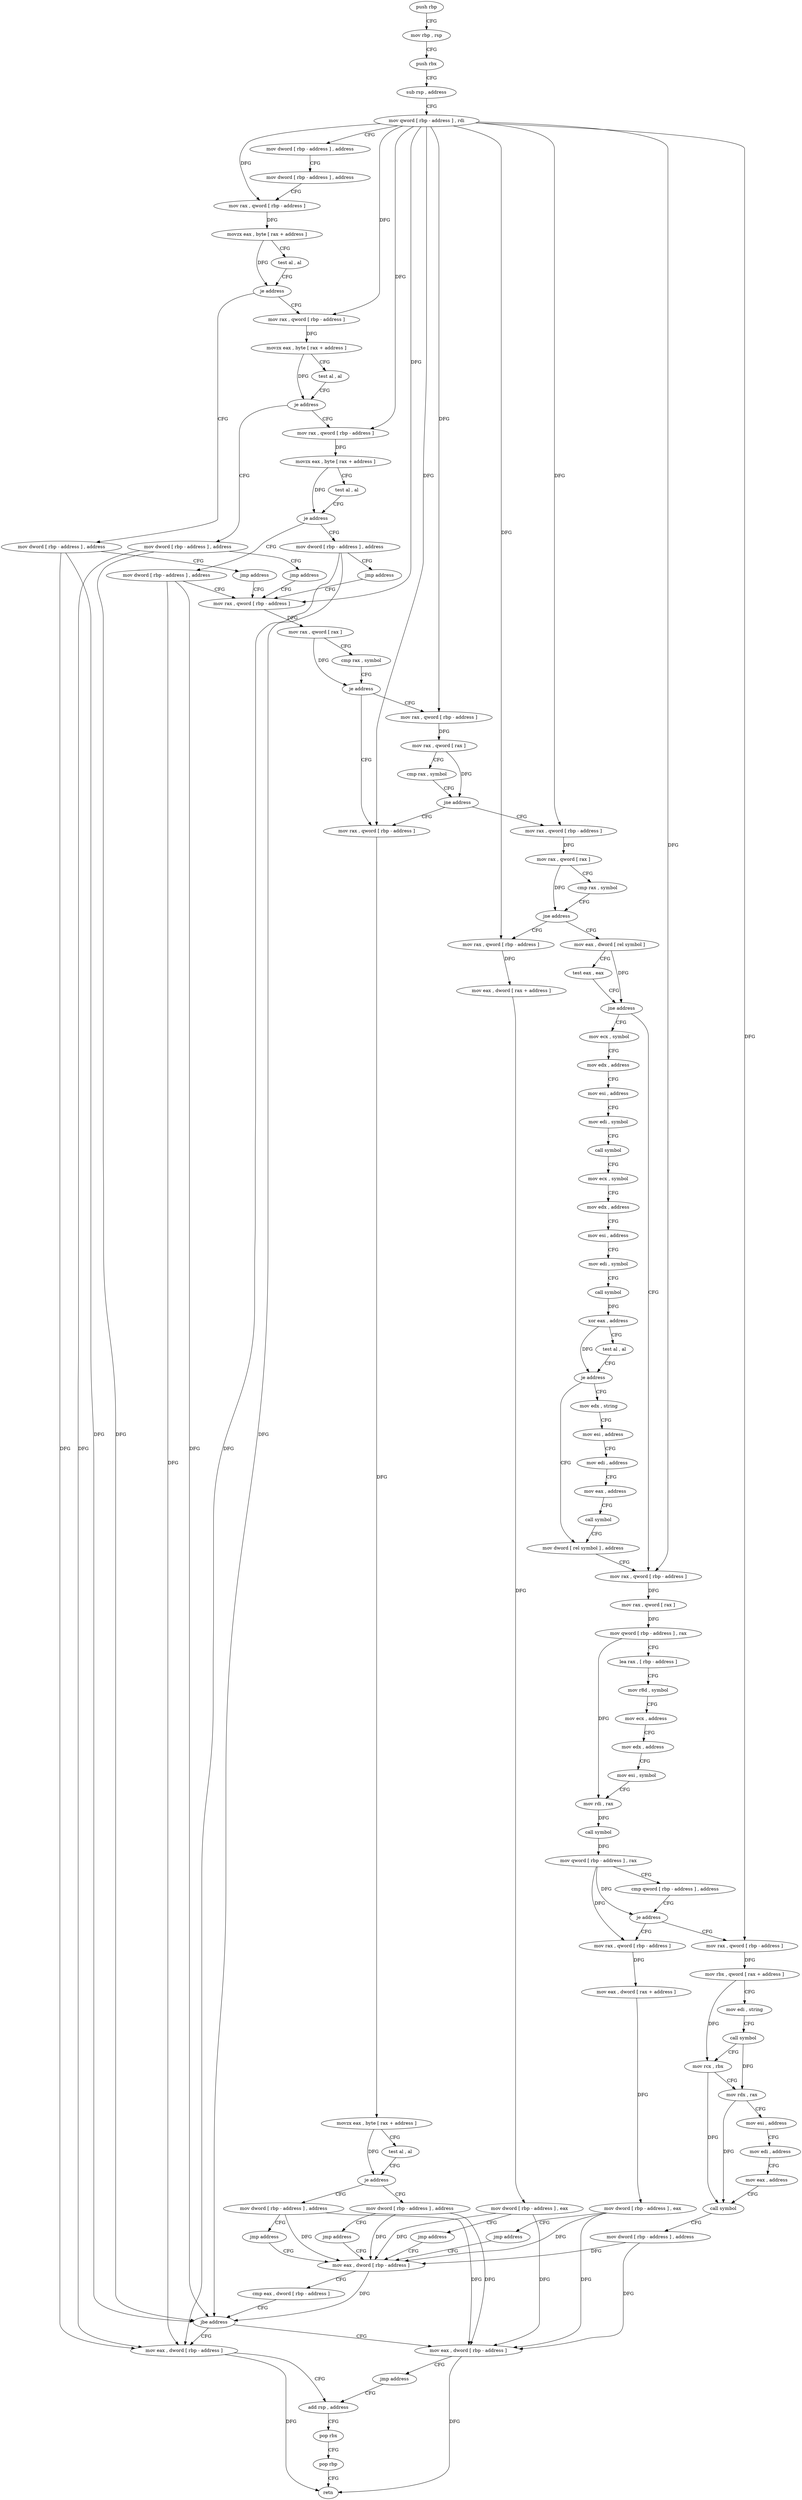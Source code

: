 digraph "func" {
"4231175" [label = "push rbp" ]
"4231176" [label = "mov rbp , rsp" ]
"4231179" [label = "push rbx" ]
"4231180" [label = "sub rsp , address" ]
"4231184" [label = "mov qword [ rbp - address ] , rdi" ]
"4231188" [label = "mov dword [ rbp - address ] , address" ]
"4231195" [label = "mov dword [ rbp - address ] , address" ]
"4231202" [label = "mov rax , qword [ rbp - address ]" ]
"4231206" [label = "movzx eax , byte [ rax + address ]" ]
"4231210" [label = "test al , al" ]
"4231212" [label = "je address" ]
"4231223" [label = "mov rax , qword [ rbp - address ]" ]
"4231214" [label = "mov dword [ rbp - address ] , address" ]
"4231227" [label = "movzx eax , byte [ rax + address ]" ]
"4231231" [label = "test al , al" ]
"4231233" [label = "je address" ]
"4231244" [label = "mov rax , qword [ rbp - address ]" ]
"4231235" [label = "mov dword [ rbp - address ] , address" ]
"4231221" [label = "jmp address" ]
"4231272" [label = "mov rax , qword [ rbp - address ]" ]
"4231248" [label = "movzx eax , byte [ rax + address ]" ]
"4231252" [label = "test al , al" ]
"4231254" [label = "je address" ]
"4231265" [label = "mov dword [ rbp - address ] , address" ]
"4231256" [label = "mov dword [ rbp - address ] , address" ]
"4231242" [label = "jmp address" ]
"4231276" [label = "mov rax , qword [ rax ]" ]
"4231279" [label = "cmp rax , symbol" ]
"4231285" [label = "je address" ]
"4231302" [label = "mov rax , qword [ rbp - address ]" ]
"4231287" [label = "mov rax , qword [ rbp - address ]" ]
"4231263" [label = "jmp address" ]
"4231306" [label = "movzx eax , byte [ rax + address ]" ]
"4231310" [label = "test al , al" ]
"4231312" [label = "je address" ]
"4231326" [label = "mov dword [ rbp - address ] , address" ]
"4231314" [label = "mov dword [ rbp - address ] , address" ]
"4231291" [label = "mov rax , qword [ rax ]" ]
"4231294" [label = "cmp rax , symbol" ]
"4231300" [label = "jne address" ]
"4231338" [label = "mov rax , qword [ rbp - address ]" ]
"4231333" [label = "jmp address" ]
"4231588" [label = "mov eax , dword [ rbp - address ]" ]
"4231321" [label = "jmp address" ]
"4231342" [label = "mov rax , qword [ rax ]" ]
"4231345" [label = "cmp rax , symbol" ]
"4231351" [label = "jne address" ]
"4231368" [label = "mov eax , dword [ rel symbol ]" ]
"4231353" [label = "mov rax , qword [ rbp - address ]" ]
"4231591" [label = "cmp eax , dword [ rbp - address ]" ]
"4231594" [label = "jbe address" ]
"4231601" [label = "mov eax , dword [ rbp - address ]" ]
"4231596" [label = "mov eax , dword [ rbp - address ]" ]
"4231374" [label = "test eax , eax" ]
"4231376" [label = "jne address" ]
"4231470" [label = "mov rax , qword [ rbp - address ]" ]
"4231378" [label = "mov ecx , symbol" ]
"4231357" [label = "mov eax , dword [ rax + address ]" ]
"4231360" [label = "mov dword [ rbp - address ] , eax" ]
"4231363" [label = "jmp address" ]
"4231604" [label = "add rsp , address" ]
"4231599" [label = "jmp address" ]
"4231474" [label = "mov rax , qword [ rax ]" ]
"4231477" [label = "mov qword [ rbp - address ] , rax" ]
"4231481" [label = "lea rax , [ rbp - address ]" ]
"4231485" [label = "mov r8d , symbol" ]
"4231491" [label = "mov ecx , address" ]
"4231496" [label = "mov edx , address" ]
"4231501" [label = "mov esi , symbol" ]
"4231506" [label = "mov rdi , rax" ]
"4231509" [label = "call symbol" ]
"4231514" [label = "mov qword [ rbp - address ] , rax" ]
"4231518" [label = "cmp qword [ rbp - address ] , address" ]
"4231523" [label = "je address" ]
"4231537" [label = "mov rax , qword [ rbp - address ]" ]
"4231525" [label = "mov rax , qword [ rbp - address ]" ]
"4231383" [label = "mov edx , address" ]
"4231388" [label = "mov esi , address" ]
"4231393" [label = "mov edi , symbol" ]
"4231398" [label = "call symbol" ]
"4231403" [label = "mov ecx , symbol" ]
"4231408" [label = "mov edx , address" ]
"4231413" [label = "mov esi , address" ]
"4231418" [label = "mov edi , symbol" ]
"4231423" [label = "call symbol" ]
"4231428" [label = "xor eax , address" ]
"4231431" [label = "test al , al" ]
"4231433" [label = "je address" ]
"4231460" [label = "mov dword [ rel symbol ] , address" ]
"4231435" [label = "mov edx , string" ]
"4231608" [label = "pop rbx" ]
"4231609" [label = "pop rbp" ]
"4231610" [label = "retn" ]
"4231541" [label = "mov rbx , qword [ rax + address ]" ]
"4231545" [label = "mov edi , string" ]
"4231550" [label = "call symbol" ]
"4231555" [label = "mov rcx , rbx" ]
"4231558" [label = "mov rdx , rax" ]
"4231561" [label = "mov esi , address" ]
"4231566" [label = "mov edi , address" ]
"4231571" [label = "mov eax , address" ]
"4231576" [label = "call symbol" ]
"4231581" [label = "mov dword [ rbp - address ] , address" ]
"4231529" [label = "mov eax , dword [ rax + address ]" ]
"4231532" [label = "mov dword [ rbp - address ] , eax" ]
"4231535" [label = "jmp address" ]
"4231440" [label = "mov esi , address" ]
"4231445" [label = "mov edi , address" ]
"4231450" [label = "mov eax , address" ]
"4231455" [label = "call symbol" ]
"4231175" -> "4231176" [ label = "CFG" ]
"4231176" -> "4231179" [ label = "CFG" ]
"4231179" -> "4231180" [ label = "CFG" ]
"4231180" -> "4231184" [ label = "CFG" ]
"4231184" -> "4231188" [ label = "CFG" ]
"4231184" -> "4231202" [ label = "DFG" ]
"4231184" -> "4231223" [ label = "DFG" ]
"4231184" -> "4231244" [ label = "DFG" ]
"4231184" -> "4231272" [ label = "DFG" ]
"4231184" -> "4231302" [ label = "DFG" ]
"4231184" -> "4231287" [ label = "DFG" ]
"4231184" -> "4231338" [ label = "DFG" ]
"4231184" -> "4231353" [ label = "DFG" ]
"4231184" -> "4231470" [ label = "DFG" ]
"4231184" -> "4231537" [ label = "DFG" ]
"4231188" -> "4231195" [ label = "CFG" ]
"4231195" -> "4231202" [ label = "CFG" ]
"4231202" -> "4231206" [ label = "DFG" ]
"4231206" -> "4231210" [ label = "CFG" ]
"4231206" -> "4231212" [ label = "DFG" ]
"4231210" -> "4231212" [ label = "CFG" ]
"4231212" -> "4231223" [ label = "CFG" ]
"4231212" -> "4231214" [ label = "CFG" ]
"4231223" -> "4231227" [ label = "DFG" ]
"4231214" -> "4231221" [ label = "CFG" ]
"4231214" -> "4231594" [ label = "DFG" ]
"4231214" -> "4231601" [ label = "DFG" ]
"4231227" -> "4231231" [ label = "CFG" ]
"4231227" -> "4231233" [ label = "DFG" ]
"4231231" -> "4231233" [ label = "CFG" ]
"4231233" -> "4231244" [ label = "CFG" ]
"4231233" -> "4231235" [ label = "CFG" ]
"4231244" -> "4231248" [ label = "DFG" ]
"4231235" -> "4231242" [ label = "CFG" ]
"4231235" -> "4231594" [ label = "DFG" ]
"4231235" -> "4231601" [ label = "DFG" ]
"4231221" -> "4231272" [ label = "CFG" ]
"4231272" -> "4231276" [ label = "DFG" ]
"4231248" -> "4231252" [ label = "CFG" ]
"4231248" -> "4231254" [ label = "DFG" ]
"4231252" -> "4231254" [ label = "CFG" ]
"4231254" -> "4231265" [ label = "CFG" ]
"4231254" -> "4231256" [ label = "CFG" ]
"4231265" -> "4231272" [ label = "CFG" ]
"4231265" -> "4231594" [ label = "DFG" ]
"4231265" -> "4231601" [ label = "DFG" ]
"4231256" -> "4231263" [ label = "CFG" ]
"4231256" -> "4231594" [ label = "DFG" ]
"4231256" -> "4231601" [ label = "DFG" ]
"4231242" -> "4231272" [ label = "CFG" ]
"4231276" -> "4231279" [ label = "CFG" ]
"4231276" -> "4231285" [ label = "DFG" ]
"4231279" -> "4231285" [ label = "CFG" ]
"4231285" -> "4231302" [ label = "CFG" ]
"4231285" -> "4231287" [ label = "CFG" ]
"4231302" -> "4231306" [ label = "DFG" ]
"4231287" -> "4231291" [ label = "DFG" ]
"4231263" -> "4231272" [ label = "CFG" ]
"4231306" -> "4231310" [ label = "CFG" ]
"4231306" -> "4231312" [ label = "DFG" ]
"4231310" -> "4231312" [ label = "CFG" ]
"4231312" -> "4231326" [ label = "CFG" ]
"4231312" -> "4231314" [ label = "CFG" ]
"4231326" -> "4231333" [ label = "CFG" ]
"4231326" -> "4231588" [ label = "DFG" ]
"4231326" -> "4231596" [ label = "DFG" ]
"4231314" -> "4231321" [ label = "CFG" ]
"4231314" -> "4231588" [ label = "DFG" ]
"4231314" -> "4231596" [ label = "DFG" ]
"4231291" -> "4231294" [ label = "CFG" ]
"4231291" -> "4231300" [ label = "DFG" ]
"4231294" -> "4231300" [ label = "CFG" ]
"4231300" -> "4231338" [ label = "CFG" ]
"4231300" -> "4231302" [ label = "CFG" ]
"4231338" -> "4231342" [ label = "DFG" ]
"4231333" -> "4231588" [ label = "CFG" ]
"4231588" -> "4231591" [ label = "CFG" ]
"4231588" -> "4231594" [ label = "DFG" ]
"4231321" -> "4231588" [ label = "CFG" ]
"4231342" -> "4231345" [ label = "CFG" ]
"4231342" -> "4231351" [ label = "DFG" ]
"4231345" -> "4231351" [ label = "CFG" ]
"4231351" -> "4231368" [ label = "CFG" ]
"4231351" -> "4231353" [ label = "CFG" ]
"4231368" -> "4231374" [ label = "CFG" ]
"4231368" -> "4231376" [ label = "DFG" ]
"4231353" -> "4231357" [ label = "DFG" ]
"4231591" -> "4231594" [ label = "CFG" ]
"4231594" -> "4231601" [ label = "CFG" ]
"4231594" -> "4231596" [ label = "CFG" ]
"4231601" -> "4231604" [ label = "CFG" ]
"4231601" -> "4231610" [ label = "DFG" ]
"4231596" -> "4231599" [ label = "CFG" ]
"4231596" -> "4231610" [ label = "DFG" ]
"4231374" -> "4231376" [ label = "CFG" ]
"4231376" -> "4231470" [ label = "CFG" ]
"4231376" -> "4231378" [ label = "CFG" ]
"4231470" -> "4231474" [ label = "DFG" ]
"4231378" -> "4231383" [ label = "CFG" ]
"4231357" -> "4231360" [ label = "DFG" ]
"4231360" -> "4231363" [ label = "CFG" ]
"4231360" -> "4231588" [ label = "DFG" ]
"4231360" -> "4231596" [ label = "DFG" ]
"4231363" -> "4231588" [ label = "CFG" ]
"4231604" -> "4231608" [ label = "CFG" ]
"4231599" -> "4231604" [ label = "CFG" ]
"4231474" -> "4231477" [ label = "DFG" ]
"4231477" -> "4231481" [ label = "CFG" ]
"4231477" -> "4231506" [ label = "DFG" ]
"4231481" -> "4231485" [ label = "CFG" ]
"4231485" -> "4231491" [ label = "CFG" ]
"4231491" -> "4231496" [ label = "CFG" ]
"4231496" -> "4231501" [ label = "CFG" ]
"4231501" -> "4231506" [ label = "CFG" ]
"4231506" -> "4231509" [ label = "DFG" ]
"4231509" -> "4231514" [ label = "DFG" ]
"4231514" -> "4231518" [ label = "CFG" ]
"4231514" -> "4231523" [ label = "DFG" ]
"4231514" -> "4231525" [ label = "DFG" ]
"4231518" -> "4231523" [ label = "CFG" ]
"4231523" -> "4231537" [ label = "CFG" ]
"4231523" -> "4231525" [ label = "CFG" ]
"4231537" -> "4231541" [ label = "DFG" ]
"4231525" -> "4231529" [ label = "DFG" ]
"4231383" -> "4231388" [ label = "CFG" ]
"4231388" -> "4231393" [ label = "CFG" ]
"4231393" -> "4231398" [ label = "CFG" ]
"4231398" -> "4231403" [ label = "CFG" ]
"4231403" -> "4231408" [ label = "CFG" ]
"4231408" -> "4231413" [ label = "CFG" ]
"4231413" -> "4231418" [ label = "CFG" ]
"4231418" -> "4231423" [ label = "CFG" ]
"4231423" -> "4231428" [ label = "DFG" ]
"4231428" -> "4231431" [ label = "CFG" ]
"4231428" -> "4231433" [ label = "DFG" ]
"4231431" -> "4231433" [ label = "CFG" ]
"4231433" -> "4231460" [ label = "CFG" ]
"4231433" -> "4231435" [ label = "CFG" ]
"4231460" -> "4231470" [ label = "CFG" ]
"4231435" -> "4231440" [ label = "CFG" ]
"4231608" -> "4231609" [ label = "CFG" ]
"4231609" -> "4231610" [ label = "CFG" ]
"4231541" -> "4231545" [ label = "CFG" ]
"4231541" -> "4231555" [ label = "DFG" ]
"4231545" -> "4231550" [ label = "CFG" ]
"4231550" -> "4231555" [ label = "CFG" ]
"4231550" -> "4231558" [ label = "DFG" ]
"4231555" -> "4231558" [ label = "CFG" ]
"4231555" -> "4231576" [ label = "DFG" ]
"4231558" -> "4231561" [ label = "CFG" ]
"4231558" -> "4231576" [ label = "DFG" ]
"4231561" -> "4231566" [ label = "CFG" ]
"4231566" -> "4231571" [ label = "CFG" ]
"4231571" -> "4231576" [ label = "CFG" ]
"4231576" -> "4231581" [ label = "CFG" ]
"4231581" -> "4231588" [ label = "DFG" ]
"4231581" -> "4231596" [ label = "DFG" ]
"4231529" -> "4231532" [ label = "DFG" ]
"4231532" -> "4231535" [ label = "CFG" ]
"4231532" -> "4231588" [ label = "DFG" ]
"4231532" -> "4231596" [ label = "DFG" ]
"4231535" -> "4231588" [ label = "CFG" ]
"4231440" -> "4231445" [ label = "CFG" ]
"4231445" -> "4231450" [ label = "CFG" ]
"4231450" -> "4231455" [ label = "CFG" ]
"4231455" -> "4231460" [ label = "CFG" ]
}
